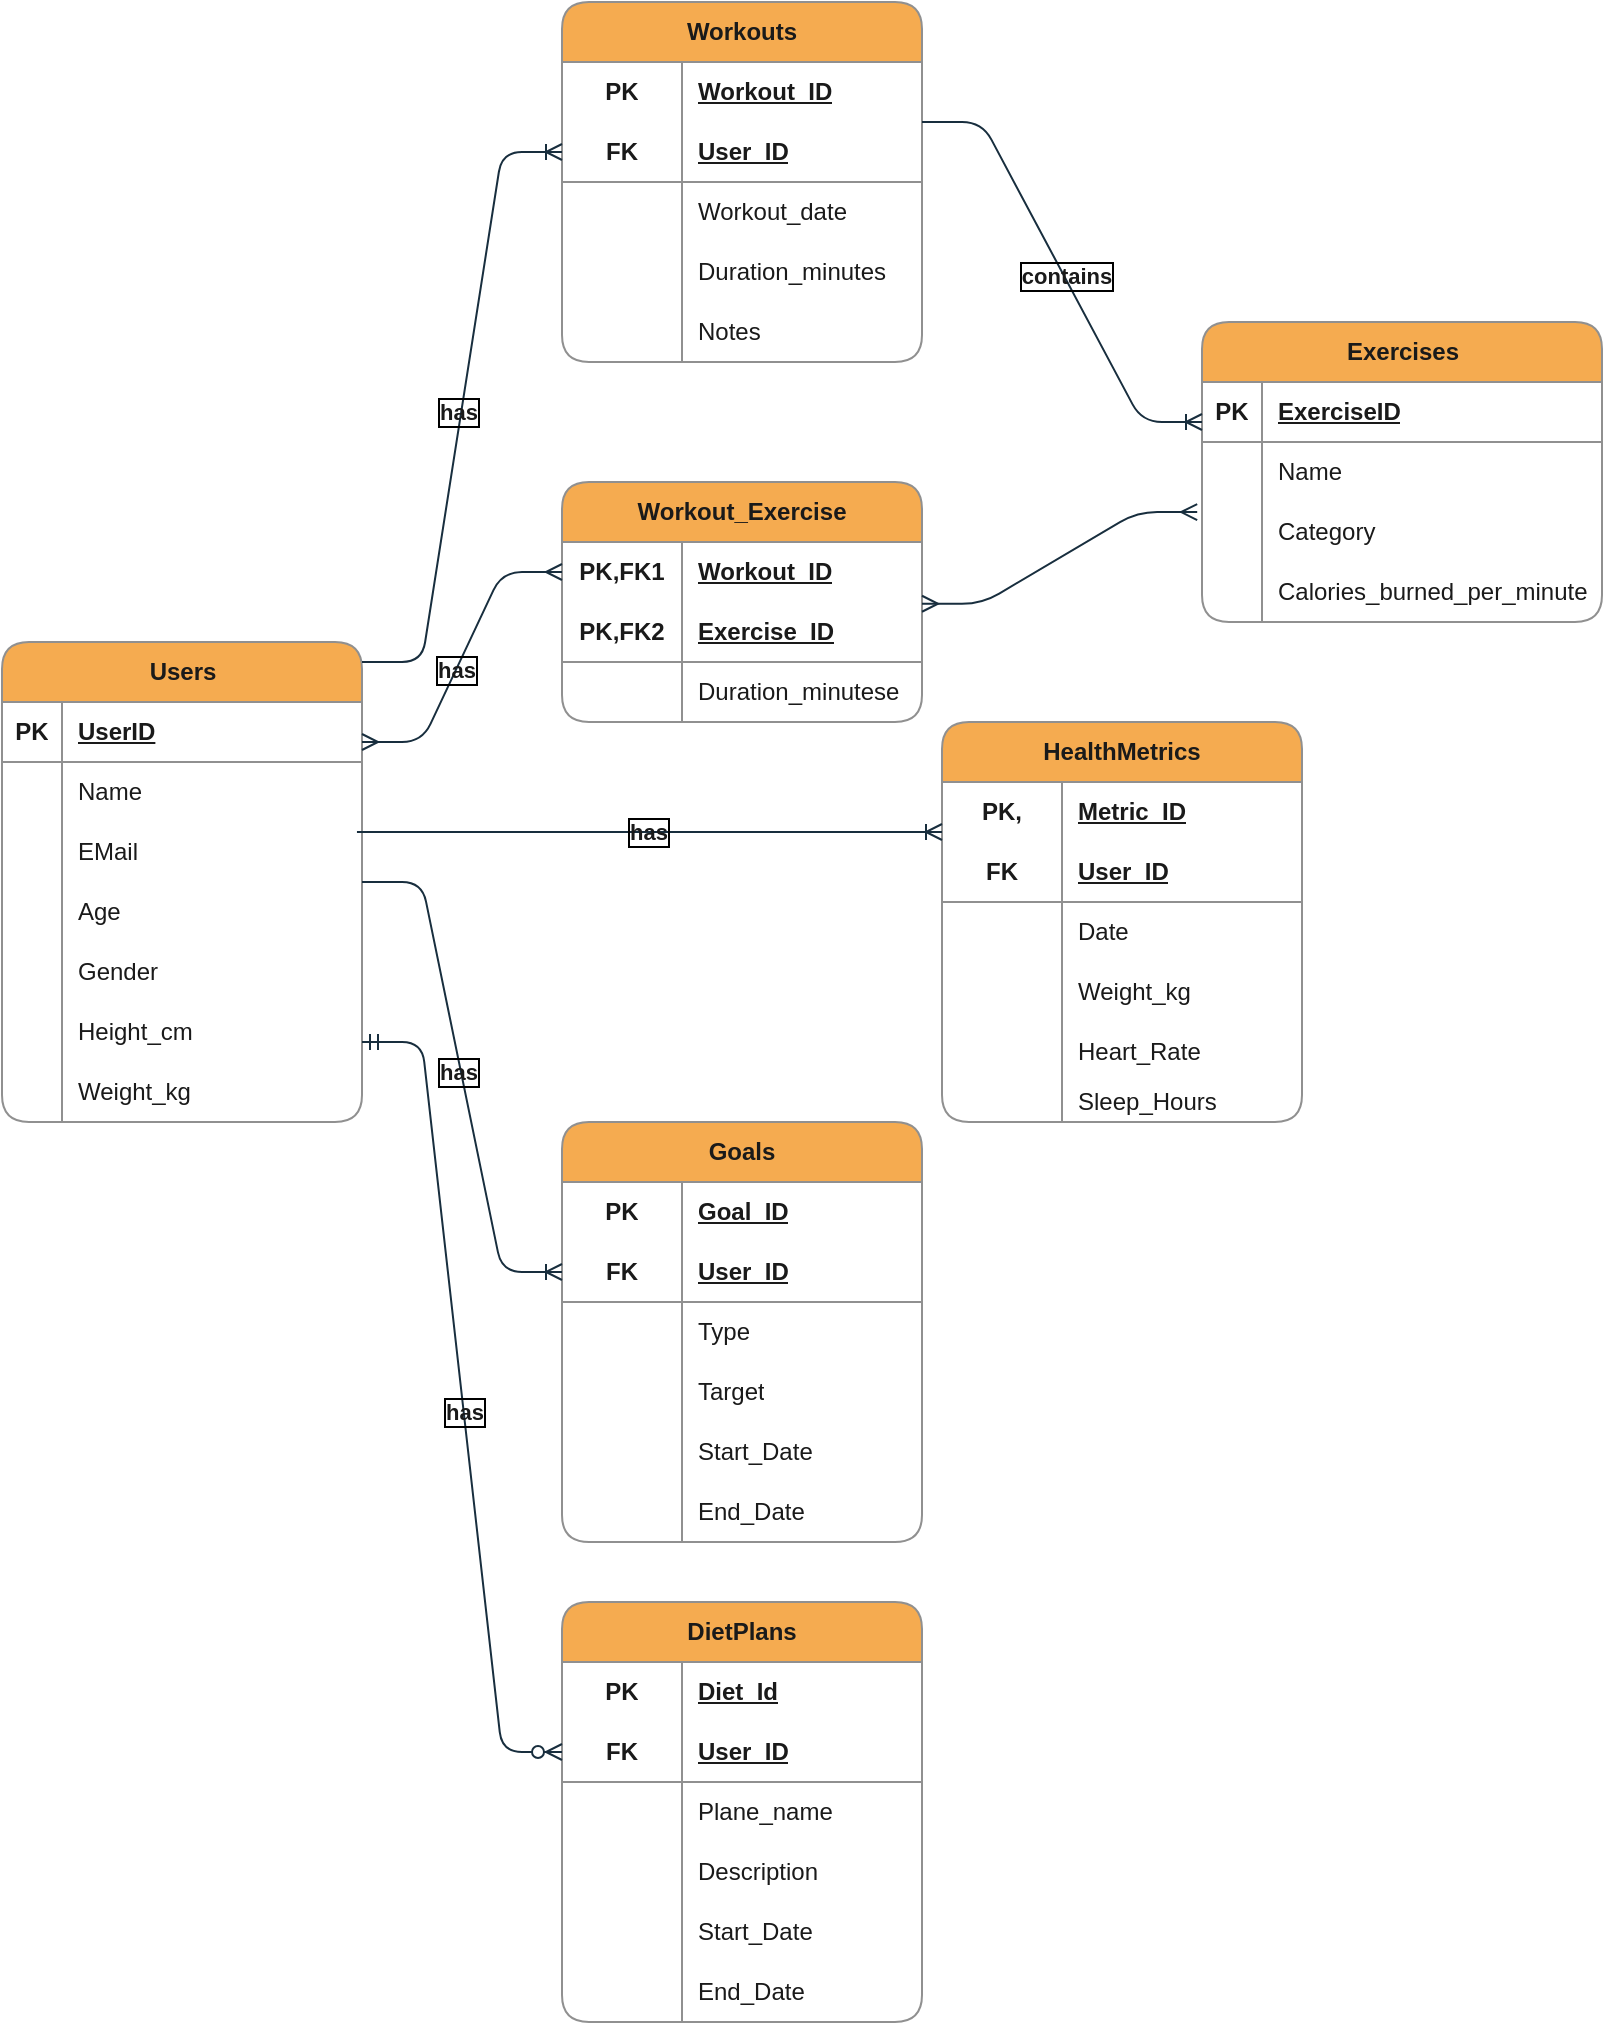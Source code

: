 <mxfile version="27.1.6">
  <diagram name="Page-1" id="FojB7Ix75SVdX9Y2lL35">
    <mxGraphModel dx="1603" dy="865" grid="1" gridSize="10" guides="1" tooltips="1" connect="1" arrows="1" fold="1" page="1" pageScale="1" pageWidth="850" pageHeight="1100" math="0" shadow="0">
      <root>
        <mxCell id="0" />
        <mxCell id="1" parent="0" />
        <mxCell id="AhhlYTa0sZxWNyeGlSW6-1" value="Users" style="shape=table;startSize=30;container=1;collapsible=1;childLayout=tableLayout;fixedRows=1;rowLines=0;fontStyle=1;align=center;resizeLast=1;html=1;rounded=1;labelBackgroundColor=none;fillColor=#F5AB50;strokeColor=#909090;fontColor=#1A1A1A;" vertex="1" parent="1">
          <mxGeometry x="40" y="360" width="180" height="240" as="geometry" />
        </mxCell>
        <mxCell id="AhhlYTa0sZxWNyeGlSW6-2" value="" style="shape=tableRow;horizontal=0;startSize=0;swimlaneHead=0;swimlaneBody=0;fillColor=none;collapsible=0;dropTarget=0;points=[[0,0.5],[1,0.5]];portConstraint=eastwest;top=0;left=0;right=0;bottom=1;rounded=1;labelBackgroundColor=none;strokeColor=#909090;fontColor=#1A1A1A;" vertex="1" parent="AhhlYTa0sZxWNyeGlSW6-1">
          <mxGeometry y="30" width="180" height="30" as="geometry" />
        </mxCell>
        <mxCell id="AhhlYTa0sZxWNyeGlSW6-3" value="PK" style="shape=partialRectangle;connectable=0;fillColor=none;top=0;left=0;bottom=0;right=0;fontStyle=1;overflow=hidden;whiteSpace=wrap;html=1;rounded=1;labelBackgroundColor=none;strokeColor=#909090;fontColor=#1A1A1A;" vertex="1" parent="AhhlYTa0sZxWNyeGlSW6-2">
          <mxGeometry width="30" height="30" as="geometry">
            <mxRectangle width="30" height="30" as="alternateBounds" />
          </mxGeometry>
        </mxCell>
        <mxCell id="AhhlYTa0sZxWNyeGlSW6-4" value="UserID" style="shape=partialRectangle;connectable=0;fillColor=none;top=0;left=0;bottom=0;right=0;align=left;spacingLeft=6;fontStyle=5;overflow=hidden;whiteSpace=wrap;html=1;rounded=1;labelBackgroundColor=none;strokeColor=#909090;fontColor=#1A1A1A;" vertex="1" parent="AhhlYTa0sZxWNyeGlSW6-2">
          <mxGeometry x="30" width="150" height="30" as="geometry">
            <mxRectangle width="150" height="30" as="alternateBounds" />
          </mxGeometry>
        </mxCell>
        <mxCell id="AhhlYTa0sZxWNyeGlSW6-5" value="" style="shape=tableRow;horizontal=0;startSize=0;swimlaneHead=0;swimlaneBody=0;fillColor=none;collapsible=0;dropTarget=0;points=[[0,0.5],[1,0.5]];portConstraint=eastwest;top=0;left=0;right=0;bottom=0;rounded=1;labelBackgroundColor=none;strokeColor=#909090;fontColor=#1A1A1A;" vertex="1" parent="AhhlYTa0sZxWNyeGlSW6-1">
          <mxGeometry y="60" width="180" height="30" as="geometry" />
        </mxCell>
        <mxCell id="AhhlYTa0sZxWNyeGlSW6-6" value="" style="shape=partialRectangle;connectable=0;fillColor=none;top=0;left=0;bottom=0;right=0;editable=1;overflow=hidden;whiteSpace=wrap;html=1;rounded=1;labelBackgroundColor=none;strokeColor=#909090;fontColor=#1A1A1A;" vertex="1" parent="AhhlYTa0sZxWNyeGlSW6-5">
          <mxGeometry width="30" height="30" as="geometry">
            <mxRectangle width="30" height="30" as="alternateBounds" />
          </mxGeometry>
        </mxCell>
        <mxCell id="AhhlYTa0sZxWNyeGlSW6-7" value="Name" style="shape=partialRectangle;connectable=0;fillColor=none;top=0;left=0;bottom=0;right=0;align=left;spacingLeft=6;overflow=hidden;whiteSpace=wrap;html=1;rounded=1;labelBackgroundColor=none;strokeColor=#909090;fontColor=#1A1A1A;" vertex="1" parent="AhhlYTa0sZxWNyeGlSW6-5">
          <mxGeometry x="30" width="150" height="30" as="geometry">
            <mxRectangle width="150" height="30" as="alternateBounds" />
          </mxGeometry>
        </mxCell>
        <mxCell id="AhhlYTa0sZxWNyeGlSW6-8" value="" style="shape=tableRow;horizontal=0;startSize=0;swimlaneHead=0;swimlaneBody=0;fillColor=none;collapsible=0;dropTarget=0;points=[[0,0.5],[1,0.5]];portConstraint=eastwest;top=0;left=0;right=0;bottom=0;rounded=1;labelBackgroundColor=none;strokeColor=#909090;fontColor=#1A1A1A;" vertex="1" parent="AhhlYTa0sZxWNyeGlSW6-1">
          <mxGeometry y="90" width="180" height="30" as="geometry" />
        </mxCell>
        <mxCell id="AhhlYTa0sZxWNyeGlSW6-9" value="" style="shape=partialRectangle;connectable=0;fillColor=none;top=0;left=0;bottom=0;right=0;editable=1;overflow=hidden;whiteSpace=wrap;html=1;rounded=1;labelBackgroundColor=none;strokeColor=#909090;fontColor=#1A1A1A;" vertex="1" parent="AhhlYTa0sZxWNyeGlSW6-8">
          <mxGeometry width="30" height="30" as="geometry">
            <mxRectangle width="30" height="30" as="alternateBounds" />
          </mxGeometry>
        </mxCell>
        <mxCell id="AhhlYTa0sZxWNyeGlSW6-10" value="EMail" style="shape=partialRectangle;connectable=0;fillColor=none;top=0;left=0;bottom=0;right=0;align=left;spacingLeft=6;overflow=hidden;whiteSpace=wrap;html=1;rounded=1;labelBackgroundColor=none;strokeColor=#909090;fontColor=#1A1A1A;" vertex="1" parent="AhhlYTa0sZxWNyeGlSW6-8">
          <mxGeometry x="30" width="150" height="30" as="geometry">
            <mxRectangle width="150" height="30" as="alternateBounds" />
          </mxGeometry>
        </mxCell>
        <mxCell id="AhhlYTa0sZxWNyeGlSW6-11" value="" style="shape=tableRow;horizontal=0;startSize=0;swimlaneHead=0;swimlaneBody=0;fillColor=none;collapsible=0;dropTarget=0;points=[[0,0.5],[1,0.5]];portConstraint=eastwest;top=0;left=0;right=0;bottom=0;rounded=1;labelBackgroundColor=none;strokeColor=#909090;fontColor=#1A1A1A;" vertex="1" parent="AhhlYTa0sZxWNyeGlSW6-1">
          <mxGeometry y="120" width="180" height="30" as="geometry" />
        </mxCell>
        <mxCell id="AhhlYTa0sZxWNyeGlSW6-12" value="" style="shape=partialRectangle;connectable=0;fillColor=none;top=0;left=0;bottom=0;right=0;editable=1;overflow=hidden;whiteSpace=wrap;html=1;rounded=1;labelBackgroundColor=none;strokeColor=#909090;fontColor=#1A1A1A;" vertex="1" parent="AhhlYTa0sZxWNyeGlSW6-11">
          <mxGeometry width="30" height="30" as="geometry">
            <mxRectangle width="30" height="30" as="alternateBounds" />
          </mxGeometry>
        </mxCell>
        <mxCell id="AhhlYTa0sZxWNyeGlSW6-13" value="Age" style="shape=partialRectangle;connectable=0;fillColor=none;top=0;left=0;bottom=0;right=0;align=left;spacingLeft=6;overflow=hidden;whiteSpace=wrap;html=1;rounded=1;labelBackgroundColor=none;strokeColor=#909090;fontColor=#1A1A1A;" vertex="1" parent="AhhlYTa0sZxWNyeGlSW6-11">
          <mxGeometry x="30" width="150" height="30" as="geometry">
            <mxRectangle width="150" height="30" as="alternateBounds" />
          </mxGeometry>
        </mxCell>
        <mxCell id="AhhlYTa0sZxWNyeGlSW6-72" style="shape=tableRow;horizontal=0;startSize=0;swimlaneHead=0;swimlaneBody=0;fillColor=none;collapsible=0;dropTarget=0;points=[[0,0.5],[1,0.5]];portConstraint=eastwest;top=0;left=0;right=0;bottom=0;rounded=1;labelBackgroundColor=none;strokeColor=#909090;fontColor=#1A1A1A;" vertex="1" parent="AhhlYTa0sZxWNyeGlSW6-1">
          <mxGeometry y="150" width="180" height="30" as="geometry" />
        </mxCell>
        <mxCell id="AhhlYTa0sZxWNyeGlSW6-73" style="shape=partialRectangle;connectable=0;fillColor=none;top=0;left=0;bottom=0;right=0;editable=1;overflow=hidden;whiteSpace=wrap;html=1;rounded=1;labelBackgroundColor=none;strokeColor=#909090;fontColor=#1A1A1A;" vertex="1" parent="AhhlYTa0sZxWNyeGlSW6-72">
          <mxGeometry width="30" height="30" as="geometry">
            <mxRectangle width="30" height="30" as="alternateBounds" />
          </mxGeometry>
        </mxCell>
        <mxCell id="AhhlYTa0sZxWNyeGlSW6-74" value="Gender" style="shape=partialRectangle;connectable=0;fillColor=none;top=0;left=0;bottom=0;right=0;align=left;spacingLeft=6;overflow=hidden;whiteSpace=wrap;html=1;rounded=1;labelBackgroundColor=none;strokeColor=#909090;fontColor=#1A1A1A;" vertex="1" parent="AhhlYTa0sZxWNyeGlSW6-72">
          <mxGeometry x="30" width="150" height="30" as="geometry">
            <mxRectangle width="150" height="30" as="alternateBounds" />
          </mxGeometry>
        </mxCell>
        <mxCell id="AhhlYTa0sZxWNyeGlSW6-69" style="shape=tableRow;horizontal=0;startSize=0;swimlaneHead=0;swimlaneBody=0;fillColor=none;collapsible=0;dropTarget=0;points=[[0,0.5],[1,0.5]];portConstraint=eastwest;top=0;left=0;right=0;bottom=0;rounded=1;labelBackgroundColor=none;strokeColor=#909090;fontColor=#1A1A1A;" vertex="1" parent="AhhlYTa0sZxWNyeGlSW6-1">
          <mxGeometry y="180" width="180" height="30" as="geometry" />
        </mxCell>
        <mxCell id="AhhlYTa0sZxWNyeGlSW6-70" style="shape=partialRectangle;connectable=0;fillColor=none;top=0;left=0;bottom=0;right=0;editable=1;overflow=hidden;whiteSpace=wrap;html=1;rounded=1;labelBackgroundColor=none;strokeColor=#909090;fontColor=#1A1A1A;" vertex="1" parent="AhhlYTa0sZxWNyeGlSW6-69">
          <mxGeometry width="30" height="30" as="geometry">
            <mxRectangle width="30" height="30" as="alternateBounds" />
          </mxGeometry>
        </mxCell>
        <mxCell id="AhhlYTa0sZxWNyeGlSW6-71" value="Height_cm" style="shape=partialRectangle;connectable=0;fillColor=none;top=0;left=0;bottom=0;right=0;align=left;spacingLeft=6;overflow=hidden;whiteSpace=wrap;html=1;rounded=1;labelBackgroundColor=none;strokeColor=#909090;fontColor=#1A1A1A;" vertex="1" parent="AhhlYTa0sZxWNyeGlSW6-69">
          <mxGeometry x="30" width="150" height="30" as="geometry">
            <mxRectangle width="150" height="30" as="alternateBounds" />
          </mxGeometry>
        </mxCell>
        <mxCell id="AhhlYTa0sZxWNyeGlSW6-66" style="shape=tableRow;horizontal=0;startSize=0;swimlaneHead=0;swimlaneBody=0;fillColor=none;collapsible=0;dropTarget=0;points=[[0,0.5],[1,0.5]];portConstraint=eastwest;top=0;left=0;right=0;bottom=0;rounded=1;labelBackgroundColor=none;strokeColor=#909090;fontColor=#1A1A1A;" vertex="1" parent="AhhlYTa0sZxWNyeGlSW6-1">
          <mxGeometry y="210" width="180" height="30" as="geometry" />
        </mxCell>
        <mxCell id="AhhlYTa0sZxWNyeGlSW6-67" style="shape=partialRectangle;connectable=0;fillColor=none;top=0;left=0;bottom=0;right=0;editable=1;overflow=hidden;whiteSpace=wrap;html=1;rounded=1;labelBackgroundColor=none;strokeColor=#909090;fontColor=#1A1A1A;" vertex="1" parent="AhhlYTa0sZxWNyeGlSW6-66">
          <mxGeometry width="30" height="30" as="geometry">
            <mxRectangle width="30" height="30" as="alternateBounds" />
          </mxGeometry>
        </mxCell>
        <mxCell id="AhhlYTa0sZxWNyeGlSW6-68" value="Weight_kg" style="shape=partialRectangle;connectable=0;fillColor=none;top=0;left=0;bottom=0;right=0;align=left;spacingLeft=6;overflow=hidden;whiteSpace=wrap;html=1;rounded=1;labelBackgroundColor=none;strokeColor=#909090;fontColor=#1A1A1A;" vertex="1" parent="AhhlYTa0sZxWNyeGlSW6-66">
          <mxGeometry x="30" width="150" height="30" as="geometry">
            <mxRectangle width="150" height="30" as="alternateBounds" />
          </mxGeometry>
        </mxCell>
        <mxCell id="AhhlYTa0sZxWNyeGlSW6-40" value="Workouts" style="shape=table;startSize=30;container=1;collapsible=1;childLayout=tableLayout;fixedRows=1;rowLines=0;fontStyle=1;align=center;resizeLast=1;html=1;whiteSpace=wrap;rounded=1;labelBackgroundColor=none;fillColor=#F5AB50;strokeColor=#909090;fontColor=#1A1A1A;" vertex="1" parent="1">
          <mxGeometry x="320" y="40" width="180" height="180" as="geometry" />
        </mxCell>
        <mxCell id="AhhlYTa0sZxWNyeGlSW6-41" value="" style="shape=tableRow;horizontal=0;startSize=0;swimlaneHead=0;swimlaneBody=0;fillColor=none;collapsible=0;dropTarget=0;points=[[0,0.5],[1,0.5]];portConstraint=eastwest;top=0;left=0;right=0;bottom=0;html=1;rounded=1;labelBackgroundColor=none;strokeColor=#909090;fontColor=#1A1A1A;" vertex="1" parent="AhhlYTa0sZxWNyeGlSW6-40">
          <mxGeometry y="30" width="180" height="30" as="geometry" />
        </mxCell>
        <mxCell id="AhhlYTa0sZxWNyeGlSW6-42" value="PK" style="shape=partialRectangle;connectable=0;fillColor=none;top=0;left=0;bottom=0;right=0;fontStyle=1;overflow=hidden;html=1;whiteSpace=wrap;rounded=1;labelBackgroundColor=none;strokeColor=#909090;fontColor=#1A1A1A;" vertex="1" parent="AhhlYTa0sZxWNyeGlSW6-41">
          <mxGeometry width="60" height="30" as="geometry">
            <mxRectangle width="60" height="30" as="alternateBounds" />
          </mxGeometry>
        </mxCell>
        <mxCell id="AhhlYTa0sZxWNyeGlSW6-43" value="Workout_ID" style="shape=partialRectangle;connectable=0;fillColor=none;top=0;left=0;bottom=0;right=0;align=left;spacingLeft=6;fontStyle=5;overflow=hidden;html=1;whiteSpace=wrap;rounded=1;labelBackgroundColor=none;strokeColor=#909090;fontColor=#1A1A1A;" vertex="1" parent="AhhlYTa0sZxWNyeGlSW6-41">
          <mxGeometry x="60" width="120" height="30" as="geometry">
            <mxRectangle width="120" height="30" as="alternateBounds" />
          </mxGeometry>
        </mxCell>
        <mxCell id="AhhlYTa0sZxWNyeGlSW6-44" value="" style="shape=tableRow;horizontal=0;startSize=0;swimlaneHead=0;swimlaneBody=0;fillColor=none;collapsible=0;dropTarget=0;points=[[0,0.5],[1,0.5]];portConstraint=eastwest;top=0;left=0;right=0;bottom=1;html=1;rounded=1;labelBackgroundColor=none;strokeColor=#909090;fontColor=#1A1A1A;" vertex="1" parent="AhhlYTa0sZxWNyeGlSW6-40">
          <mxGeometry y="60" width="180" height="30" as="geometry" />
        </mxCell>
        <mxCell id="AhhlYTa0sZxWNyeGlSW6-45" value="FK" style="shape=partialRectangle;connectable=0;fillColor=none;top=0;left=0;bottom=0;right=0;fontStyle=1;overflow=hidden;html=1;whiteSpace=wrap;rounded=1;labelBackgroundColor=none;strokeColor=#909090;fontColor=#1A1A1A;" vertex="1" parent="AhhlYTa0sZxWNyeGlSW6-44">
          <mxGeometry width="60" height="30" as="geometry">
            <mxRectangle width="60" height="30" as="alternateBounds" />
          </mxGeometry>
        </mxCell>
        <mxCell id="AhhlYTa0sZxWNyeGlSW6-46" value="User_ID" style="shape=partialRectangle;connectable=0;fillColor=none;top=0;left=0;bottom=0;right=0;align=left;spacingLeft=6;fontStyle=5;overflow=hidden;html=1;whiteSpace=wrap;rounded=1;labelBackgroundColor=none;strokeColor=#909090;fontColor=#1A1A1A;" vertex="1" parent="AhhlYTa0sZxWNyeGlSW6-44">
          <mxGeometry x="60" width="120" height="30" as="geometry">
            <mxRectangle width="120" height="30" as="alternateBounds" />
          </mxGeometry>
        </mxCell>
        <mxCell id="AhhlYTa0sZxWNyeGlSW6-47" value="" style="shape=tableRow;horizontal=0;startSize=0;swimlaneHead=0;swimlaneBody=0;fillColor=none;collapsible=0;dropTarget=0;points=[[0,0.5],[1,0.5]];portConstraint=eastwest;top=0;left=0;right=0;bottom=0;html=1;rounded=1;labelBackgroundColor=none;strokeColor=#909090;fontColor=#1A1A1A;" vertex="1" parent="AhhlYTa0sZxWNyeGlSW6-40">
          <mxGeometry y="90" width="180" height="30" as="geometry" />
        </mxCell>
        <mxCell id="AhhlYTa0sZxWNyeGlSW6-48" value="" style="shape=partialRectangle;connectable=0;fillColor=none;top=0;left=0;bottom=0;right=0;editable=1;overflow=hidden;html=1;whiteSpace=wrap;rounded=1;labelBackgroundColor=none;strokeColor=#909090;fontColor=#1A1A1A;" vertex="1" parent="AhhlYTa0sZxWNyeGlSW6-47">
          <mxGeometry width="60" height="30" as="geometry">
            <mxRectangle width="60" height="30" as="alternateBounds" />
          </mxGeometry>
        </mxCell>
        <mxCell id="AhhlYTa0sZxWNyeGlSW6-49" value="Workout_date" style="shape=partialRectangle;connectable=0;fillColor=none;top=0;left=0;bottom=0;right=0;align=left;spacingLeft=6;overflow=hidden;html=1;whiteSpace=wrap;rounded=1;labelBackgroundColor=none;strokeColor=#909090;fontColor=#1A1A1A;" vertex="1" parent="AhhlYTa0sZxWNyeGlSW6-47">
          <mxGeometry x="60" width="120" height="30" as="geometry">
            <mxRectangle width="120" height="30" as="alternateBounds" />
          </mxGeometry>
        </mxCell>
        <mxCell id="AhhlYTa0sZxWNyeGlSW6-50" value="" style="shape=tableRow;horizontal=0;startSize=0;swimlaneHead=0;swimlaneBody=0;fillColor=none;collapsible=0;dropTarget=0;points=[[0,0.5],[1,0.5]];portConstraint=eastwest;top=0;left=0;right=0;bottom=0;html=1;rounded=1;labelBackgroundColor=none;strokeColor=#909090;fontColor=#1A1A1A;" vertex="1" parent="AhhlYTa0sZxWNyeGlSW6-40">
          <mxGeometry y="120" width="180" height="30" as="geometry" />
        </mxCell>
        <mxCell id="AhhlYTa0sZxWNyeGlSW6-51" value="" style="shape=partialRectangle;connectable=0;fillColor=none;top=0;left=0;bottom=0;right=0;editable=1;overflow=hidden;html=1;whiteSpace=wrap;rounded=1;labelBackgroundColor=none;strokeColor=#909090;fontColor=#1A1A1A;" vertex="1" parent="AhhlYTa0sZxWNyeGlSW6-50">
          <mxGeometry width="60" height="30" as="geometry">
            <mxRectangle width="60" height="30" as="alternateBounds" />
          </mxGeometry>
        </mxCell>
        <mxCell id="AhhlYTa0sZxWNyeGlSW6-52" value="Duration_minutes" style="shape=partialRectangle;connectable=0;fillColor=none;top=0;left=0;bottom=0;right=0;align=left;spacingLeft=6;overflow=hidden;html=1;whiteSpace=wrap;rounded=1;labelBackgroundColor=none;strokeColor=#909090;fontColor=#1A1A1A;" vertex="1" parent="AhhlYTa0sZxWNyeGlSW6-50">
          <mxGeometry x="60" width="120" height="30" as="geometry">
            <mxRectangle width="120" height="30" as="alternateBounds" />
          </mxGeometry>
        </mxCell>
        <mxCell id="AhhlYTa0sZxWNyeGlSW6-76" style="shape=tableRow;horizontal=0;startSize=0;swimlaneHead=0;swimlaneBody=0;fillColor=none;collapsible=0;dropTarget=0;points=[[0,0.5],[1,0.5]];portConstraint=eastwest;top=0;left=0;right=0;bottom=0;html=1;rounded=1;labelBackgroundColor=none;strokeColor=#909090;fontColor=#1A1A1A;" vertex="1" parent="AhhlYTa0sZxWNyeGlSW6-40">
          <mxGeometry y="150" width="180" height="30" as="geometry" />
        </mxCell>
        <mxCell id="AhhlYTa0sZxWNyeGlSW6-77" style="shape=partialRectangle;connectable=0;fillColor=none;top=0;left=0;bottom=0;right=0;editable=1;overflow=hidden;html=1;whiteSpace=wrap;rounded=1;labelBackgroundColor=none;strokeColor=#909090;fontColor=#1A1A1A;" vertex="1" parent="AhhlYTa0sZxWNyeGlSW6-76">
          <mxGeometry width="60" height="30" as="geometry">
            <mxRectangle width="60" height="30" as="alternateBounds" />
          </mxGeometry>
        </mxCell>
        <mxCell id="AhhlYTa0sZxWNyeGlSW6-78" value="Notes" style="shape=partialRectangle;connectable=0;fillColor=none;top=0;left=0;bottom=0;right=0;align=left;spacingLeft=6;overflow=hidden;html=1;whiteSpace=wrap;rounded=1;labelBackgroundColor=none;strokeColor=#909090;fontColor=#1A1A1A;" vertex="1" parent="AhhlYTa0sZxWNyeGlSW6-76">
          <mxGeometry x="60" width="120" height="30" as="geometry">
            <mxRectangle width="120" height="30" as="alternateBounds" />
          </mxGeometry>
        </mxCell>
        <mxCell id="AhhlYTa0sZxWNyeGlSW6-53" value="Exercises" style="shape=table;startSize=30;container=1;collapsible=1;childLayout=tableLayout;fixedRows=1;rowLines=0;fontStyle=1;align=center;resizeLast=1;html=1;rounded=1;labelBackgroundColor=none;fillColor=#F5AB50;strokeColor=#909090;fontColor=#1A1A1A;" vertex="1" parent="1">
          <mxGeometry x="640" y="200" width="200" height="150" as="geometry" />
        </mxCell>
        <mxCell id="AhhlYTa0sZxWNyeGlSW6-54" value="" style="shape=tableRow;horizontal=0;startSize=0;swimlaneHead=0;swimlaneBody=0;fillColor=none;collapsible=0;dropTarget=0;points=[[0,0.5],[1,0.5]];portConstraint=eastwest;top=0;left=0;right=0;bottom=1;rounded=1;labelBackgroundColor=none;strokeColor=#909090;fontColor=#1A1A1A;" vertex="1" parent="AhhlYTa0sZxWNyeGlSW6-53">
          <mxGeometry y="30" width="200" height="30" as="geometry" />
        </mxCell>
        <mxCell id="AhhlYTa0sZxWNyeGlSW6-55" value="PK" style="shape=partialRectangle;connectable=0;fillColor=none;top=0;left=0;bottom=0;right=0;fontStyle=1;overflow=hidden;whiteSpace=wrap;html=1;rounded=1;labelBackgroundColor=none;strokeColor=#909090;fontColor=#1A1A1A;" vertex="1" parent="AhhlYTa0sZxWNyeGlSW6-54">
          <mxGeometry width="30" height="30" as="geometry">
            <mxRectangle width="30" height="30" as="alternateBounds" />
          </mxGeometry>
        </mxCell>
        <mxCell id="AhhlYTa0sZxWNyeGlSW6-56" value="ExerciseID" style="shape=partialRectangle;connectable=0;fillColor=none;top=0;left=0;bottom=0;right=0;align=left;spacingLeft=6;fontStyle=5;overflow=hidden;whiteSpace=wrap;html=1;rounded=1;labelBackgroundColor=none;strokeColor=#909090;fontColor=#1A1A1A;" vertex="1" parent="AhhlYTa0sZxWNyeGlSW6-54">
          <mxGeometry x="30" width="170" height="30" as="geometry">
            <mxRectangle width="170" height="30" as="alternateBounds" />
          </mxGeometry>
        </mxCell>
        <mxCell id="AhhlYTa0sZxWNyeGlSW6-57" value="" style="shape=tableRow;horizontal=0;startSize=0;swimlaneHead=0;swimlaneBody=0;fillColor=none;collapsible=0;dropTarget=0;points=[[0,0.5],[1,0.5]];portConstraint=eastwest;top=0;left=0;right=0;bottom=0;rounded=1;labelBackgroundColor=none;strokeColor=#909090;fontColor=#1A1A1A;" vertex="1" parent="AhhlYTa0sZxWNyeGlSW6-53">
          <mxGeometry y="60" width="200" height="30" as="geometry" />
        </mxCell>
        <mxCell id="AhhlYTa0sZxWNyeGlSW6-58" value="" style="shape=partialRectangle;connectable=0;fillColor=none;top=0;left=0;bottom=0;right=0;editable=1;overflow=hidden;whiteSpace=wrap;html=1;rounded=1;labelBackgroundColor=none;strokeColor=#909090;fontColor=#1A1A1A;" vertex="1" parent="AhhlYTa0sZxWNyeGlSW6-57">
          <mxGeometry width="30" height="30" as="geometry">
            <mxRectangle width="30" height="30" as="alternateBounds" />
          </mxGeometry>
        </mxCell>
        <mxCell id="AhhlYTa0sZxWNyeGlSW6-59" value="Name" style="shape=partialRectangle;connectable=0;fillColor=none;top=0;left=0;bottom=0;right=0;align=left;spacingLeft=6;overflow=hidden;whiteSpace=wrap;html=1;rounded=1;labelBackgroundColor=none;strokeColor=#909090;fontColor=#1A1A1A;" vertex="1" parent="AhhlYTa0sZxWNyeGlSW6-57">
          <mxGeometry x="30" width="170" height="30" as="geometry">
            <mxRectangle width="170" height="30" as="alternateBounds" />
          </mxGeometry>
        </mxCell>
        <mxCell id="AhhlYTa0sZxWNyeGlSW6-60" value="" style="shape=tableRow;horizontal=0;startSize=0;swimlaneHead=0;swimlaneBody=0;fillColor=none;collapsible=0;dropTarget=0;points=[[0,0.5],[1,0.5]];portConstraint=eastwest;top=0;left=0;right=0;bottom=0;rounded=1;labelBackgroundColor=none;strokeColor=#909090;fontColor=#1A1A1A;" vertex="1" parent="AhhlYTa0sZxWNyeGlSW6-53">
          <mxGeometry y="90" width="200" height="30" as="geometry" />
        </mxCell>
        <mxCell id="AhhlYTa0sZxWNyeGlSW6-61" value="" style="shape=partialRectangle;connectable=0;fillColor=none;top=0;left=0;bottom=0;right=0;editable=1;overflow=hidden;whiteSpace=wrap;html=1;rounded=1;labelBackgroundColor=none;strokeColor=#909090;fontColor=#1A1A1A;" vertex="1" parent="AhhlYTa0sZxWNyeGlSW6-60">
          <mxGeometry width="30" height="30" as="geometry">
            <mxRectangle width="30" height="30" as="alternateBounds" />
          </mxGeometry>
        </mxCell>
        <mxCell id="AhhlYTa0sZxWNyeGlSW6-62" value="Category" style="shape=partialRectangle;connectable=0;fillColor=none;top=0;left=0;bottom=0;right=0;align=left;spacingLeft=6;overflow=hidden;whiteSpace=wrap;html=1;rounded=1;labelBackgroundColor=none;strokeColor=#909090;fontColor=#1A1A1A;" vertex="1" parent="AhhlYTa0sZxWNyeGlSW6-60">
          <mxGeometry x="30" width="170" height="30" as="geometry">
            <mxRectangle width="170" height="30" as="alternateBounds" />
          </mxGeometry>
        </mxCell>
        <mxCell id="AhhlYTa0sZxWNyeGlSW6-63" value="" style="shape=tableRow;horizontal=0;startSize=0;swimlaneHead=0;swimlaneBody=0;fillColor=none;collapsible=0;dropTarget=0;points=[[0,0.5],[1,0.5]];portConstraint=eastwest;top=0;left=0;right=0;bottom=0;rounded=1;labelBackgroundColor=none;strokeColor=#909090;fontColor=#1A1A1A;" vertex="1" parent="AhhlYTa0sZxWNyeGlSW6-53">
          <mxGeometry y="120" width="200" height="30" as="geometry" />
        </mxCell>
        <mxCell id="AhhlYTa0sZxWNyeGlSW6-64" value="" style="shape=partialRectangle;connectable=0;fillColor=none;top=0;left=0;bottom=0;right=0;editable=1;overflow=hidden;whiteSpace=wrap;html=1;rounded=1;labelBackgroundColor=none;strokeColor=#909090;fontColor=#1A1A1A;" vertex="1" parent="AhhlYTa0sZxWNyeGlSW6-63">
          <mxGeometry width="30" height="30" as="geometry">
            <mxRectangle width="30" height="30" as="alternateBounds" />
          </mxGeometry>
        </mxCell>
        <mxCell id="AhhlYTa0sZxWNyeGlSW6-65" value="Calories_burned_per_minute" style="shape=partialRectangle;connectable=0;fillColor=none;top=0;left=0;bottom=0;right=0;align=left;spacingLeft=6;overflow=hidden;whiteSpace=wrap;html=1;rounded=1;labelBackgroundColor=none;strokeColor=#909090;fontColor=#1A1A1A;" vertex="1" parent="AhhlYTa0sZxWNyeGlSW6-63">
          <mxGeometry x="30" width="170" height="30" as="geometry">
            <mxRectangle width="170" height="30" as="alternateBounds" />
          </mxGeometry>
        </mxCell>
        <mxCell id="AhhlYTa0sZxWNyeGlSW6-79" value="Workout_Exercise" style="shape=table;startSize=30;container=1;collapsible=1;childLayout=tableLayout;fixedRows=1;rowLines=0;fontStyle=1;align=center;resizeLast=1;html=1;whiteSpace=wrap;rounded=1;labelBackgroundColor=none;fillColor=#F5AB50;strokeColor=#909090;fontColor=#1A1A1A;" vertex="1" parent="1">
          <mxGeometry x="320" y="280" width="180" height="120" as="geometry" />
        </mxCell>
        <mxCell id="AhhlYTa0sZxWNyeGlSW6-80" value="" style="shape=tableRow;horizontal=0;startSize=0;swimlaneHead=0;swimlaneBody=0;fillColor=none;collapsible=0;dropTarget=0;points=[[0,0.5],[1,0.5]];portConstraint=eastwest;top=0;left=0;right=0;bottom=0;html=1;rounded=1;labelBackgroundColor=none;strokeColor=#909090;fontColor=#1A1A1A;" vertex="1" parent="AhhlYTa0sZxWNyeGlSW6-79">
          <mxGeometry y="30" width="180" height="30" as="geometry" />
        </mxCell>
        <mxCell id="AhhlYTa0sZxWNyeGlSW6-81" value="PK,FK1" style="shape=partialRectangle;connectable=0;fillColor=none;top=0;left=0;bottom=0;right=0;fontStyle=1;overflow=hidden;html=1;whiteSpace=wrap;rounded=1;labelBackgroundColor=none;strokeColor=#909090;fontColor=#1A1A1A;" vertex="1" parent="AhhlYTa0sZxWNyeGlSW6-80">
          <mxGeometry width="60" height="30" as="geometry">
            <mxRectangle width="60" height="30" as="alternateBounds" />
          </mxGeometry>
        </mxCell>
        <mxCell id="AhhlYTa0sZxWNyeGlSW6-82" value="Workout_ID" style="shape=partialRectangle;connectable=0;fillColor=none;top=0;left=0;bottom=0;right=0;align=left;spacingLeft=6;fontStyle=5;overflow=hidden;html=1;whiteSpace=wrap;rounded=1;labelBackgroundColor=none;strokeColor=#909090;fontColor=#1A1A1A;" vertex="1" parent="AhhlYTa0sZxWNyeGlSW6-80">
          <mxGeometry x="60" width="120" height="30" as="geometry">
            <mxRectangle width="120" height="30" as="alternateBounds" />
          </mxGeometry>
        </mxCell>
        <mxCell id="AhhlYTa0sZxWNyeGlSW6-83" value="" style="shape=tableRow;horizontal=0;startSize=0;swimlaneHead=0;swimlaneBody=0;fillColor=none;collapsible=0;dropTarget=0;points=[[0,0.5],[1,0.5]];portConstraint=eastwest;top=0;left=0;right=0;bottom=1;html=1;rounded=1;labelBackgroundColor=none;strokeColor=#909090;fontColor=#1A1A1A;" vertex="1" parent="AhhlYTa0sZxWNyeGlSW6-79">
          <mxGeometry y="60" width="180" height="30" as="geometry" />
        </mxCell>
        <mxCell id="AhhlYTa0sZxWNyeGlSW6-84" value="PK,FK2" style="shape=partialRectangle;connectable=0;fillColor=none;top=0;left=0;bottom=0;right=0;fontStyle=1;overflow=hidden;html=1;whiteSpace=wrap;rounded=1;labelBackgroundColor=none;strokeColor=#909090;fontColor=#1A1A1A;" vertex="1" parent="AhhlYTa0sZxWNyeGlSW6-83">
          <mxGeometry width="60" height="30" as="geometry">
            <mxRectangle width="60" height="30" as="alternateBounds" />
          </mxGeometry>
        </mxCell>
        <mxCell id="AhhlYTa0sZxWNyeGlSW6-85" value="Exercise_ID" style="shape=partialRectangle;connectable=0;fillColor=none;top=0;left=0;bottom=0;right=0;align=left;spacingLeft=6;fontStyle=5;overflow=hidden;html=1;whiteSpace=wrap;rounded=1;labelBackgroundColor=none;strokeColor=#909090;fontColor=#1A1A1A;" vertex="1" parent="AhhlYTa0sZxWNyeGlSW6-83">
          <mxGeometry x="60" width="120" height="30" as="geometry">
            <mxRectangle width="120" height="30" as="alternateBounds" />
          </mxGeometry>
        </mxCell>
        <mxCell id="AhhlYTa0sZxWNyeGlSW6-86" value="" style="shape=tableRow;horizontal=0;startSize=0;swimlaneHead=0;swimlaneBody=0;fillColor=none;collapsible=0;dropTarget=0;points=[[0,0.5],[1,0.5]];portConstraint=eastwest;top=0;left=0;right=0;bottom=0;html=1;rounded=1;labelBackgroundColor=none;strokeColor=#909090;fontColor=#1A1A1A;" vertex="1" parent="AhhlYTa0sZxWNyeGlSW6-79">
          <mxGeometry y="90" width="180" height="30" as="geometry" />
        </mxCell>
        <mxCell id="AhhlYTa0sZxWNyeGlSW6-87" value="" style="shape=partialRectangle;connectable=0;fillColor=none;top=0;left=0;bottom=0;right=0;editable=1;overflow=hidden;html=1;whiteSpace=wrap;rounded=1;labelBackgroundColor=none;strokeColor=#909090;fontColor=#1A1A1A;" vertex="1" parent="AhhlYTa0sZxWNyeGlSW6-86">
          <mxGeometry width="60" height="30" as="geometry">
            <mxRectangle width="60" height="30" as="alternateBounds" />
          </mxGeometry>
        </mxCell>
        <mxCell id="AhhlYTa0sZxWNyeGlSW6-88" value="Duration_minutese" style="shape=partialRectangle;connectable=0;fillColor=none;top=0;left=0;bottom=0;right=0;align=left;spacingLeft=6;overflow=hidden;html=1;whiteSpace=wrap;rounded=1;labelBackgroundColor=none;strokeColor=#909090;fontColor=#1A1A1A;" vertex="1" parent="AhhlYTa0sZxWNyeGlSW6-86">
          <mxGeometry x="60" width="120" height="30" as="geometry">
            <mxRectangle width="120" height="30" as="alternateBounds" />
          </mxGeometry>
        </mxCell>
        <mxCell id="AhhlYTa0sZxWNyeGlSW6-92" value="HealthMetrics" style="shape=table;startSize=30;container=1;collapsible=1;childLayout=tableLayout;fixedRows=1;rowLines=0;fontStyle=1;align=center;resizeLast=1;html=1;whiteSpace=wrap;rounded=1;labelBackgroundColor=none;fillColor=#F5AB50;strokeColor=#909090;fontColor=#1A1A1A;" vertex="1" parent="1">
          <mxGeometry x="510" y="400" width="180" height="200" as="geometry" />
        </mxCell>
        <mxCell id="AhhlYTa0sZxWNyeGlSW6-93" value="" style="shape=tableRow;horizontal=0;startSize=0;swimlaneHead=0;swimlaneBody=0;fillColor=none;collapsible=0;dropTarget=0;points=[[0,0.5],[1,0.5]];portConstraint=eastwest;top=0;left=0;right=0;bottom=0;html=1;rounded=1;labelBackgroundColor=none;strokeColor=#909090;fontColor=#1A1A1A;" vertex="1" parent="AhhlYTa0sZxWNyeGlSW6-92">
          <mxGeometry y="30" width="180" height="30" as="geometry" />
        </mxCell>
        <mxCell id="AhhlYTa0sZxWNyeGlSW6-94" value="PK," style="shape=partialRectangle;connectable=0;fillColor=none;top=0;left=0;bottom=0;right=0;fontStyle=1;overflow=hidden;html=1;whiteSpace=wrap;rounded=1;labelBackgroundColor=none;strokeColor=#909090;fontColor=#1A1A1A;" vertex="1" parent="AhhlYTa0sZxWNyeGlSW6-93">
          <mxGeometry width="60" height="30" as="geometry">
            <mxRectangle width="60" height="30" as="alternateBounds" />
          </mxGeometry>
        </mxCell>
        <mxCell id="AhhlYTa0sZxWNyeGlSW6-95" value="Metric_ID" style="shape=partialRectangle;connectable=0;fillColor=none;top=0;left=0;bottom=0;right=0;align=left;spacingLeft=6;fontStyle=5;overflow=hidden;html=1;whiteSpace=wrap;rounded=1;labelBackgroundColor=none;strokeColor=#909090;fontColor=#1A1A1A;" vertex="1" parent="AhhlYTa0sZxWNyeGlSW6-93">
          <mxGeometry x="60" width="120" height="30" as="geometry">
            <mxRectangle width="120" height="30" as="alternateBounds" />
          </mxGeometry>
        </mxCell>
        <mxCell id="AhhlYTa0sZxWNyeGlSW6-96" value="" style="shape=tableRow;horizontal=0;startSize=0;swimlaneHead=0;swimlaneBody=0;fillColor=none;collapsible=0;dropTarget=0;points=[[0,0.5],[1,0.5]];portConstraint=eastwest;top=0;left=0;right=0;bottom=1;html=1;rounded=1;labelBackgroundColor=none;strokeColor=#909090;fontColor=#1A1A1A;" vertex="1" parent="AhhlYTa0sZxWNyeGlSW6-92">
          <mxGeometry y="60" width="180" height="30" as="geometry" />
        </mxCell>
        <mxCell id="AhhlYTa0sZxWNyeGlSW6-97" value="FK" style="shape=partialRectangle;connectable=0;fillColor=none;top=0;left=0;bottom=0;right=0;fontStyle=1;overflow=hidden;html=1;whiteSpace=wrap;rounded=1;labelBackgroundColor=none;strokeColor=#909090;fontColor=#1A1A1A;" vertex="1" parent="AhhlYTa0sZxWNyeGlSW6-96">
          <mxGeometry width="60" height="30" as="geometry">
            <mxRectangle width="60" height="30" as="alternateBounds" />
          </mxGeometry>
        </mxCell>
        <mxCell id="AhhlYTa0sZxWNyeGlSW6-98" value="User_ID" style="shape=partialRectangle;connectable=0;fillColor=none;top=0;left=0;bottom=0;right=0;align=left;spacingLeft=6;fontStyle=5;overflow=hidden;html=1;whiteSpace=wrap;rounded=1;labelBackgroundColor=none;strokeColor=#909090;fontColor=#1A1A1A;" vertex="1" parent="AhhlYTa0sZxWNyeGlSW6-96">
          <mxGeometry x="60" width="120" height="30" as="geometry">
            <mxRectangle width="120" height="30" as="alternateBounds" />
          </mxGeometry>
        </mxCell>
        <mxCell id="AhhlYTa0sZxWNyeGlSW6-99" value="" style="shape=tableRow;horizontal=0;startSize=0;swimlaneHead=0;swimlaneBody=0;fillColor=none;collapsible=0;dropTarget=0;points=[[0,0.5],[1,0.5]];portConstraint=eastwest;top=0;left=0;right=0;bottom=0;html=1;rounded=1;labelBackgroundColor=none;strokeColor=#909090;fontColor=#1A1A1A;" vertex="1" parent="AhhlYTa0sZxWNyeGlSW6-92">
          <mxGeometry y="90" width="180" height="30" as="geometry" />
        </mxCell>
        <mxCell id="AhhlYTa0sZxWNyeGlSW6-100" value="" style="shape=partialRectangle;connectable=0;fillColor=none;top=0;left=0;bottom=0;right=0;editable=1;overflow=hidden;html=1;whiteSpace=wrap;rounded=1;labelBackgroundColor=none;strokeColor=#909090;fontColor=#1A1A1A;" vertex="1" parent="AhhlYTa0sZxWNyeGlSW6-99">
          <mxGeometry width="60" height="30" as="geometry">
            <mxRectangle width="60" height="30" as="alternateBounds" />
          </mxGeometry>
        </mxCell>
        <mxCell id="AhhlYTa0sZxWNyeGlSW6-101" value="Date" style="shape=partialRectangle;connectable=0;fillColor=none;top=0;left=0;bottom=0;right=0;align=left;spacingLeft=6;overflow=hidden;html=1;whiteSpace=wrap;rounded=1;labelBackgroundColor=none;strokeColor=#909090;fontColor=#1A1A1A;" vertex="1" parent="AhhlYTa0sZxWNyeGlSW6-99">
          <mxGeometry x="60" width="120" height="30" as="geometry">
            <mxRectangle width="120" height="30" as="alternateBounds" />
          </mxGeometry>
        </mxCell>
        <mxCell id="AhhlYTa0sZxWNyeGlSW6-102" value="" style="shape=tableRow;horizontal=0;startSize=0;swimlaneHead=0;swimlaneBody=0;fillColor=none;collapsible=0;dropTarget=0;points=[[0,0.5],[1,0.5]];portConstraint=eastwest;top=0;left=0;right=0;bottom=0;html=1;rounded=1;labelBackgroundColor=none;strokeColor=#909090;fontColor=#1A1A1A;" vertex="1" parent="AhhlYTa0sZxWNyeGlSW6-92">
          <mxGeometry y="120" width="180" height="30" as="geometry" />
        </mxCell>
        <mxCell id="AhhlYTa0sZxWNyeGlSW6-103" value="" style="shape=partialRectangle;connectable=0;fillColor=none;top=0;left=0;bottom=0;right=0;editable=1;overflow=hidden;html=1;whiteSpace=wrap;rounded=1;labelBackgroundColor=none;strokeColor=#909090;fontColor=#1A1A1A;" vertex="1" parent="AhhlYTa0sZxWNyeGlSW6-102">
          <mxGeometry width="60" height="30" as="geometry">
            <mxRectangle width="60" height="30" as="alternateBounds" />
          </mxGeometry>
        </mxCell>
        <mxCell id="AhhlYTa0sZxWNyeGlSW6-104" value="Weight_kg" style="shape=partialRectangle;connectable=0;fillColor=none;top=0;left=0;bottom=0;right=0;align=left;spacingLeft=6;overflow=hidden;html=1;whiteSpace=wrap;rounded=1;labelBackgroundColor=none;strokeColor=#909090;fontColor=#1A1A1A;" vertex="1" parent="AhhlYTa0sZxWNyeGlSW6-102">
          <mxGeometry x="60" width="120" height="30" as="geometry">
            <mxRectangle width="120" height="30" as="alternateBounds" />
          </mxGeometry>
        </mxCell>
        <mxCell id="AhhlYTa0sZxWNyeGlSW6-105" style="shape=tableRow;horizontal=0;startSize=0;swimlaneHead=0;swimlaneBody=0;fillColor=none;collapsible=0;dropTarget=0;points=[[0,0.5],[1,0.5]];portConstraint=eastwest;top=0;left=0;right=0;bottom=0;html=1;rounded=1;labelBackgroundColor=none;strokeColor=#909090;fontColor=#1A1A1A;" vertex="1" parent="AhhlYTa0sZxWNyeGlSW6-92">
          <mxGeometry y="150" width="180" height="30" as="geometry" />
        </mxCell>
        <mxCell id="AhhlYTa0sZxWNyeGlSW6-106" style="shape=partialRectangle;connectable=0;fillColor=none;top=0;left=0;bottom=0;right=0;editable=1;overflow=hidden;html=1;whiteSpace=wrap;rounded=1;labelBackgroundColor=none;strokeColor=#909090;fontColor=#1A1A1A;" vertex="1" parent="AhhlYTa0sZxWNyeGlSW6-105">
          <mxGeometry width="60" height="30" as="geometry">
            <mxRectangle width="60" height="30" as="alternateBounds" />
          </mxGeometry>
        </mxCell>
        <mxCell id="AhhlYTa0sZxWNyeGlSW6-107" value="Heart_Rate" style="shape=partialRectangle;connectable=0;fillColor=none;top=0;left=0;bottom=0;right=0;align=left;spacingLeft=6;overflow=hidden;html=1;whiteSpace=wrap;rounded=1;labelBackgroundColor=none;strokeColor=#909090;fontColor=#1A1A1A;" vertex="1" parent="AhhlYTa0sZxWNyeGlSW6-105">
          <mxGeometry x="60" width="120" height="30" as="geometry">
            <mxRectangle width="120" height="30" as="alternateBounds" />
          </mxGeometry>
        </mxCell>
        <mxCell id="AhhlYTa0sZxWNyeGlSW6-108" style="shape=tableRow;horizontal=0;startSize=0;swimlaneHead=0;swimlaneBody=0;fillColor=none;collapsible=0;dropTarget=0;points=[[0,0.5],[1,0.5]];portConstraint=eastwest;top=0;left=0;right=0;bottom=0;html=1;rounded=1;labelBackgroundColor=none;strokeColor=#909090;fontColor=#1A1A1A;" vertex="1" parent="AhhlYTa0sZxWNyeGlSW6-92">
          <mxGeometry y="180" width="180" height="20" as="geometry" />
        </mxCell>
        <mxCell id="AhhlYTa0sZxWNyeGlSW6-109" style="shape=partialRectangle;connectable=0;fillColor=none;top=0;left=0;bottom=0;right=0;editable=1;overflow=hidden;html=1;whiteSpace=wrap;rounded=1;labelBackgroundColor=none;strokeColor=#909090;fontColor=#1A1A1A;" vertex="1" parent="AhhlYTa0sZxWNyeGlSW6-108">
          <mxGeometry width="60" height="20" as="geometry">
            <mxRectangle width="60" height="20" as="alternateBounds" />
          </mxGeometry>
        </mxCell>
        <mxCell id="AhhlYTa0sZxWNyeGlSW6-110" value="Sleep_Hours" style="shape=partialRectangle;connectable=0;fillColor=none;top=0;left=0;bottom=0;right=0;align=left;spacingLeft=6;overflow=hidden;html=1;whiteSpace=wrap;rounded=1;labelBackgroundColor=none;strokeColor=#909090;fontColor=#1A1A1A;" vertex="1" parent="AhhlYTa0sZxWNyeGlSW6-108">
          <mxGeometry x="60" width="120" height="20" as="geometry">
            <mxRectangle width="120" height="20" as="alternateBounds" />
          </mxGeometry>
        </mxCell>
        <mxCell id="AhhlYTa0sZxWNyeGlSW6-111" value="Goals" style="shape=table;startSize=30;container=1;collapsible=1;childLayout=tableLayout;fixedRows=1;rowLines=0;fontStyle=1;align=center;resizeLast=1;html=1;whiteSpace=wrap;rounded=1;labelBackgroundColor=none;fillColor=#F5AB50;strokeColor=#909090;fontColor=#1A1A1A;" vertex="1" parent="1">
          <mxGeometry x="320" y="600" width="180" height="210" as="geometry" />
        </mxCell>
        <mxCell id="AhhlYTa0sZxWNyeGlSW6-112" value="" style="shape=tableRow;horizontal=0;startSize=0;swimlaneHead=0;swimlaneBody=0;fillColor=none;collapsible=0;dropTarget=0;points=[[0,0.5],[1,0.5]];portConstraint=eastwest;top=0;left=0;right=0;bottom=0;html=1;rounded=1;labelBackgroundColor=none;strokeColor=#909090;fontColor=#1A1A1A;" vertex="1" parent="AhhlYTa0sZxWNyeGlSW6-111">
          <mxGeometry y="30" width="180" height="30" as="geometry" />
        </mxCell>
        <mxCell id="AhhlYTa0sZxWNyeGlSW6-113" value="PK" style="shape=partialRectangle;connectable=0;fillColor=none;top=0;left=0;bottom=0;right=0;fontStyle=1;overflow=hidden;html=1;whiteSpace=wrap;rounded=1;labelBackgroundColor=none;strokeColor=#909090;fontColor=#1A1A1A;" vertex="1" parent="AhhlYTa0sZxWNyeGlSW6-112">
          <mxGeometry width="60" height="30" as="geometry">
            <mxRectangle width="60" height="30" as="alternateBounds" />
          </mxGeometry>
        </mxCell>
        <mxCell id="AhhlYTa0sZxWNyeGlSW6-114" value="Goal_ID" style="shape=partialRectangle;connectable=0;fillColor=none;top=0;left=0;bottom=0;right=0;align=left;spacingLeft=6;fontStyle=5;overflow=hidden;html=1;whiteSpace=wrap;rounded=1;labelBackgroundColor=none;strokeColor=#909090;fontColor=#1A1A1A;" vertex="1" parent="AhhlYTa0sZxWNyeGlSW6-112">
          <mxGeometry x="60" width="120" height="30" as="geometry">
            <mxRectangle width="120" height="30" as="alternateBounds" />
          </mxGeometry>
        </mxCell>
        <mxCell id="AhhlYTa0sZxWNyeGlSW6-115" value="" style="shape=tableRow;horizontal=0;startSize=0;swimlaneHead=0;swimlaneBody=0;fillColor=none;collapsible=0;dropTarget=0;points=[[0,0.5],[1,0.5]];portConstraint=eastwest;top=0;left=0;right=0;bottom=1;html=1;rounded=1;labelBackgroundColor=none;strokeColor=#909090;fontColor=#1A1A1A;" vertex="1" parent="AhhlYTa0sZxWNyeGlSW6-111">
          <mxGeometry y="60" width="180" height="30" as="geometry" />
        </mxCell>
        <mxCell id="AhhlYTa0sZxWNyeGlSW6-116" value="FK" style="shape=partialRectangle;connectable=0;fillColor=none;top=0;left=0;bottom=0;right=0;fontStyle=1;overflow=hidden;html=1;whiteSpace=wrap;rounded=1;labelBackgroundColor=none;strokeColor=#909090;fontColor=#1A1A1A;" vertex="1" parent="AhhlYTa0sZxWNyeGlSW6-115">
          <mxGeometry width="60" height="30" as="geometry">
            <mxRectangle width="60" height="30" as="alternateBounds" />
          </mxGeometry>
        </mxCell>
        <mxCell id="AhhlYTa0sZxWNyeGlSW6-117" value="User_ID" style="shape=partialRectangle;connectable=0;fillColor=none;top=0;left=0;bottom=0;right=0;align=left;spacingLeft=6;fontStyle=5;overflow=hidden;html=1;whiteSpace=wrap;rounded=1;labelBackgroundColor=none;strokeColor=#909090;fontColor=#1A1A1A;" vertex="1" parent="AhhlYTa0sZxWNyeGlSW6-115">
          <mxGeometry x="60" width="120" height="30" as="geometry">
            <mxRectangle width="120" height="30" as="alternateBounds" />
          </mxGeometry>
        </mxCell>
        <mxCell id="AhhlYTa0sZxWNyeGlSW6-118" value="" style="shape=tableRow;horizontal=0;startSize=0;swimlaneHead=0;swimlaneBody=0;fillColor=none;collapsible=0;dropTarget=0;points=[[0,0.5],[1,0.5]];portConstraint=eastwest;top=0;left=0;right=0;bottom=0;html=1;rounded=1;labelBackgroundColor=none;strokeColor=#909090;fontColor=#1A1A1A;" vertex="1" parent="AhhlYTa0sZxWNyeGlSW6-111">
          <mxGeometry y="90" width="180" height="30" as="geometry" />
        </mxCell>
        <mxCell id="AhhlYTa0sZxWNyeGlSW6-119" value="" style="shape=partialRectangle;connectable=0;fillColor=none;top=0;left=0;bottom=0;right=0;editable=1;overflow=hidden;html=1;whiteSpace=wrap;rounded=1;labelBackgroundColor=none;strokeColor=#909090;fontColor=#1A1A1A;" vertex="1" parent="AhhlYTa0sZxWNyeGlSW6-118">
          <mxGeometry width="60" height="30" as="geometry">
            <mxRectangle width="60" height="30" as="alternateBounds" />
          </mxGeometry>
        </mxCell>
        <mxCell id="AhhlYTa0sZxWNyeGlSW6-120" value="Type" style="shape=partialRectangle;connectable=0;fillColor=none;top=0;left=0;bottom=0;right=0;align=left;spacingLeft=6;overflow=hidden;html=1;whiteSpace=wrap;rounded=1;labelBackgroundColor=none;strokeColor=#909090;fontColor=#1A1A1A;" vertex="1" parent="AhhlYTa0sZxWNyeGlSW6-118">
          <mxGeometry x="60" width="120" height="30" as="geometry">
            <mxRectangle width="120" height="30" as="alternateBounds" />
          </mxGeometry>
        </mxCell>
        <mxCell id="AhhlYTa0sZxWNyeGlSW6-121" value="" style="shape=tableRow;horizontal=0;startSize=0;swimlaneHead=0;swimlaneBody=0;fillColor=none;collapsible=0;dropTarget=0;points=[[0,0.5],[1,0.5]];portConstraint=eastwest;top=0;left=0;right=0;bottom=0;html=1;rounded=1;labelBackgroundColor=none;strokeColor=#909090;fontColor=#1A1A1A;" vertex="1" parent="AhhlYTa0sZxWNyeGlSW6-111">
          <mxGeometry y="120" width="180" height="30" as="geometry" />
        </mxCell>
        <mxCell id="AhhlYTa0sZxWNyeGlSW6-122" value="" style="shape=partialRectangle;connectable=0;fillColor=none;top=0;left=0;bottom=0;right=0;editable=1;overflow=hidden;html=1;whiteSpace=wrap;rounded=1;labelBackgroundColor=none;strokeColor=#909090;fontColor=#1A1A1A;" vertex="1" parent="AhhlYTa0sZxWNyeGlSW6-121">
          <mxGeometry width="60" height="30" as="geometry">
            <mxRectangle width="60" height="30" as="alternateBounds" />
          </mxGeometry>
        </mxCell>
        <mxCell id="AhhlYTa0sZxWNyeGlSW6-123" value="Target" style="shape=partialRectangle;connectable=0;fillColor=none;top=0;left=0;bottom=0;right=0;align=left;spacingLeft=6;overflow=hidden;html=1;whiteSpace=wrap;rounded=1;labelBackgroundColor=none;strokeColor=#909090;fontColor=#1A1A1A;" vertex="1" parent="AhhlYTa0sZxWNyeGlSW6-121">
          <mxGeometry x="60" width="120" height="30" as="geometry">
            <mxRectangle width="120" height="30" as="alternateBounds" />
          </mxGeometry>
        </mxCell>
        <mxCell id="AhhlYTa0sZxWNyeGlSW6-165" style="shape=tableRow;horizontal=0;startSize=0;swimlaneHead=0;swimlaneBody=0;fillColor=none;collapsible=0;dropTarget=0;points=[[0,0.5],[1,0.5]];portConstraint=eastwest;top=0;left=0;right=0;bottom=0;html=1;rounded=1;labelBackgroundColor=none;strokeColor=#909090;fontColor=#1A1A1A;" vertex="1" parent="AhhlYTa0sZxWNyeGlSW6-111">
          <mxGeometry y="150" width="180" height="30" as="geometry" />
        </mxCell>
        <mxCell id="AhhlYTa0sZxWNyeGlSW6-166" style="shape=partialRectangle;connectable=0;fillColor=none;top=0;left=0;bottom=0;right=0;editable=1;overflow=hidden;html=1;whiteSpace=wrap;rounded=1;labelBackgroundColor=none;strokeColor=#909090;fontColor=#1A1A1A;" vertex="1" parent="AhhlYTa0sZxWNyeGlSW6-165">
          <mxGeometry width="60" height="30" as="geometry">
            <mxRectangle width="60" height="30" as="alternateBounds" />
          </mxGeometry>
        </mxCell>
        <mxCell id="AhhlYTa0sZxWNyeGlSW6-167" value="Start_Date" style="shape=partialRectangle;connectable=0;fillColor=none;top=0;left=0;bottom=0;right=0;align=left;spacingLeft=6;overflow=hidden;html=1;whiteSpace=wrap;rounded=1;labelBackgroundColor=none;strokeColor=#909090;fontColor=#1A1A1A;" vertex="1" parent="AhhlYTa0sZxWNyeGlSW6-165">
          <mxGeometry x="60" width="120" height="30" as="geometry">
            <mxRectangle width="120" height="30" as="alternateBounds" />
          </mxGeometry>
        </mxCell>
        <mxCell id="AhhlYTa0sZxWNyeGlSW6-168" style="shape=tableRow;horizontal=0;startSize=0;swimlaneHead=0;swimlaneBody=0;fillColor=none;collapsible=0;dropTarget=0;points=[[0,0.5],[1,0.5]];portConstraint=eastwest;top=0;left=0;right=0;bottom=0;html=1;rounded=1;labelBackgroundColor=none;strokeColor=#909090;fontColor=#1A1A1A;" vertex="1" parent="AhhlYTa0sZxWNyeGlSW6-111">
          <mxGeometry y="180" width="180" height="30" as="geometry" />
        </mxCell>
        <mxCell id="AhhlYTa0sZxWNyeGlSW6-169" style="shape=partialRectangle;connectable=0;fillColor=none;top=0;left=0;bottom=0;right=0;editable=1;overflow=hidden;html=1;whiteSpace=wrap;rounded=1;labelBackgroundColor=none;strokeColor=#909090;fontColor=#1A1A1A;" vertex="1" parent="AhhlYTa0sZxWNyeGlSW6-168">
          <mxGeometry width="60" height="30" as="geometry">
            <mxRectangle width="60" height="30" as="alternateBounds" />
          </mxGeometry>
        </mxCell>
        <mxCell id="AhhlYTa0sZxWNyeGlSW6-170" value="End_Date" style="shape=partialRectangle;connectable=0;fillColor=none;top=0;left=0;bottom=0;right=0;align=left;spacingLeft=6;overflow=hidden;html=1;whiteSpace=wrap;rounded=1;labelBackgroundColor=none;strokeColor=#909090;fontColor=#1A1A1A;" vertex="1" parent="AhhlYTa0sZxWNyeGlSW6-168">
          <mxGeometry x="60" width="120" height="30" as="geometry">
            <mxRectangle width="120" height="30" as="alternateBounds" />
          </mxGeometry>
        </mxCell>
        <mxCell id="AhhlYTa0sZxWNyeGlSW6-171" value="DietPlans" style="shape=table;startSize=30;container=1;collapsible=1;childLayout=tableLayout;fixedRows=1;rowLines=0;fontStyle=1;align=center;resizeLast=1;html=1;whiteSpace=wrap;rounded=1;labelBackgroundColor=none;fillColor=#F5AB50;strokeColor=#909090;fontColor=#1A1A1A;" vertex="1" parent="1">
          <mxGeometry x="320" y="840" width="180" height="210" as="geometry" />
        </mxCell>
        <mxCell id="AhhlYTa0sZxWNyeGlSW6-172" value="" style="shape=tableRow;horizontal=0;startSize=0;swimlaneHead=0;swimlaneBody=0;fillColor=none;collapsible=0;dropTarget=0;points=[[0,0.5],[1,0.5]];portConstraint=eastwest;top=0;left=0;right=0;bottom=0;html=1;rounded=1;labelBackgroundColor=none;strokeColor=#909090;fontColor=#1A1A1A;" vertex="1" parent="AhhlYTa0sZxWNyeGlSW6-171">
          <mxGeometry y="30" width="180" height="30" as="geometry" />
        </mxCell>
        <mxCell id="AhhlYTa0sZxWNyeGlSW6-173" value="PK" style="shape=partialRectangle;connectable=0;fillColor=none;top=0;left=0;bottom=0;right=0;fontStyle=1;overflow=hidden;html=1;whiteSpace=wrap;rounded=1;labelBackgroundColor=none;strokeColor=#909090;fontColor=#1A1A1A;" vertex="1" parent="AhhlYTa0sZxWNyeGlSW6-172">
          <mxGeometry width="60" height="30" as="geometry">
            <mxRectangle width="60" height="30" as="alternateBounds" />
          </mxGeometry>
        </mxCell>
        <mxCell id="AhhlYTa0sZxWNyeGlSW6-174" value="Diet_Id" style="shape=partialRectangle;connectable=0;fillColor=none;top=0;left=0;bottom=0;right=0;align=left;spacingLeft=6;fontStyle=5;overflow=hidden;html=1;whiteSpace=wrap;rounded=1;labelBackgroundColor=none;strokeColor=#909090;fontColor=#1A1A1A;" vertex="1" parent="AhhlYTa0sZxWNyeGlSW6-172">
          <mxGeometry x="60" width="120" height="30" as="geometry">
            <mxRectangle width="120" height="30" as="alternateBounds" />
          </mxGeometry>
        </mxCell>
        <mxCell id="AhhlYTa0sZxWNyeGlSW6-175" value="" style="shape=tableRow;horizontal=0;startSize=0;swimlaneHead=0;swimlaneBody=0;fillColor=none;collapsible=0;dropTarget=0;points=[[0,0.5],[1,0.5]];portConstraint=eastwest;top=0;left=0;right=0;bottom=1;html=1;rounded=1;labelBackgroundColor=none;strokeColor=#909090;fontColor=#1A1A1A;" vertex="1" parent="AhhlYTa0sZxWNyeGlSW6-171">
          <mxGeometry y="60" width="180" height="30" as="geometry" />
        </mxCell>
        <mxCell id="AhhlYTa0sZxWNyeGlSW6-176" value="FK" style="shape=partialRectangle;connectable=0;fillColor=none;top=0;left=0;bottom=0;right=0;fontStyle=1;overflow=hidden;html=1;whiteSpace=wrap;rounded=1;labelBackgroundColor=none;strokeColor=#909090;fontColor=#1A1A1A;" vertex="1" parent="AhhlYTa0sZxWNyeGlSW6-175">
          <mxGeometry width="60" height="30" as="geometry">
            <mxRectangle width="60" height="30" as="alternateBounds" />
          </mxGeometry>
        </mxCell>
        <mxCell id="AhhlYTa0sZxWNyeGlSW6-177" value="User_ID" style="shape=partialRectangle;connectable=0;fillColor=none;top=0;left=0;bottom=0;right=0;align=left;spacingLeft=6;fontStyle=5;overflow=hidden;html=1;whiteSpace=wrap;rounded=1;labelBackgroundColor=none;strokeColor=#909090;fontColor=#1A1A1A;" vertex="1" parent="AhhlYTa0sZxWNyeGlSW6-175">
          <mxGeometry x="60" width="120" height="30" as="geometry">
            <mxRectangle width="120" height="30" as="alternateBounds" />
          </mxGeometry>
        </mxCell>
        <mxCell id="AhhlYTa0sZxWNyeGlSW6-178" value="" style="shape=tableRow;horizontal=0;startSize=0;swimlaneHead=0;swimlaneBody=0;fillColor=none;collapsible=0;dropTarget=0;points=[[0,0.5],[1,0.5]];portConstraint=eastwest;top=0;left=0;right=0;bottom=0;html=1;rounded=1;labelBackgroundColor=none;strokeColor=#909090;fontColor=#1A1A1A;" vertex="1" parent="AhhlYTa0sZxWNyeGlSW6-171">
          <mxGeometry y="90" width="180" height="30" as="geometry" />
        </mxCell>
        <mxCell id="AhhlYTa0sZxWNyeGlSW6-179" value="" style="shape=partialRectangle;connectable=0;fillColor=none;top=0;left=0;bottom=0;right=0;editable=1;overflow=hidden;html=1;whiteSpace=wrap;rounded=1;labelBackgroundColor=none;strokeColor=#909090;fontColor=#1A1A1A;" vertex="1" parent="AhhlYTa0sZxWNyeGlSW6-178">
          <mxGeometry width="60" height="30" as="geometry">
            <mxRectangle width="60" height="30" as="alternateBounds" />
          </mxGeometry>
        </mxCell>
        <mxCell id="AhhlYTa0sZxWNyeGlSW6-180" value="Plane_name" style="shape=partialRectangle;connectable=0;fillColor=none;top=0;left=0;bottom=0;right=0;align=left;spacingLeft=6;overflow=hidden;html=1;whiteSpace=wrap;rounded=1;labelBackgroundColor=none;strokeColor=#909090;fontColor=#1A1A1A;" vertex="1" parent="AhhlYTa0sZxWNyeGlSW6-178">
          <mxGeometry x="60" width="120" height="30" as="geometry">
            <mxRectangle width="120" height="30" as="alternateBounds" />
          </mxGeometry>
        </mxCell>
        <mxCell id="AhhlYTa0sZxWNyeGlSW6-181" value="" style="shape=tableRow;horizontal=0;startSize=0;swimlaneHead=0;swimlaneBody=0;fillColor=none;collapsible=0;dropTarget=0;points=[[0,0.5],[1,0.5]];portConstraint=eastwest;top=0;left=0;right=0;bottom=0;html=1;rounded=1;labelBackgroundColor=none;strokeColor=#909090;fontColor=#1A1A1A;" vertex="1" parent="AhhlYTa0sZxWNyeGlSW6-171">
          <mxGeometry y="120" width="180" height="30" as="geometry" />
        </mxCell>
        <mxCell id="AhhlYTa0sZxWNyeGlSW6-182" value="" style="shape=partialRectangle;connectable=0;fillColor=none;top=0;left=0;bottom=0;right=0;editable=1;overflow=hidden;html=1;whiteSpace=wrap;rounded=1;labelBackgroundColor=none;strokeColor=#909090;fontColor=#1A1A1A;" vertex="1" parent="AhhlYTa0sZxWNyeGlSW6-181">
          <mxGeometry width="60" height="30" as="geometry">
            <mxRectangle width="60" height="30" as="alternateBounds" />
          </mxGeometry>
        </mxCell>
        <mxCell id="AhhlYTa0sZxWNyeGlSW6-183" value="Description" style="shape=partialRectangle;connectable=0;fillColor=none;top=0;left=0;bottom=0;right=0;align=left;spacingLeft=6;overflow=hidden;html=1;whiteSpace=wrap;rounded=1;labelBackgroundColor=none;strokeColor=#909090;fontColor=#1A1A1A;" vertex="1" parent="AhhlYTa0sZxWNyeGlSW6-181">
          <mxGeometry x="60" width="120" height="30" as="geometry">
            <mxRectangle width="120" height="30" as="alternateBounds" />
          </mxGeometry>
        </mxCell>
        <mxCell id="AhhlYTa0sZxWNyeGlSW6-184" style="shape=tableRow;horizontal=0;startSize=0;swimlaneHead=0;swimlaneBody=0;fillColor=none;collapsible=0;dropTarget=0;points=[[0,0.5],[1,0.5]];portConstraint=eastwest;top=0;left=0;right=0;bottom=0;html=1;rounded=1;labelBackgroundColor=none;strokeColor=#909090;fontColor=#1A1A1A;" vertex="1" parent="AhhlYTa0sZxWNyeGlSW6-171">
          <mxGeometry y="150" width="180" height="30" as="geometry" />
        </mxCell>
        <mxCell id="AhhlYTa0sZxWNyeGlSW6-185" style="shape=partialRectangle;connectable=0;fillColor=none;top=0;left=0;bottom=0;right=0;editable=1;overflow=hidden;html=1;whiteSpace=wrap;rounded=1;labelBackgroundColor=none;strokeColor=#909090;fontColor=#1A1A1A;" vertex="1" parent="AhhlYTa0sZxWNyeGlSW6-184">
          <mxGeometry width="60" height="30" as="geometry">
            <mxRectangle width="60" height="30" as="alternateBounds" />
          </mxGeometry>
        </mxCell>
        <mxCell id="AhhlYTa0sZxWNyeGlSW6-186" value="Start_Date" style="shape=partialRectangle;connectable=0;fillColor=none;top=0;left=0;bottom=0;right=0;align=left;spacingLeft=6;overflow=hidden;html=1;whiteSpace=wrap;rounded=1;labelBackgroundColor=none;strokeColor=#909090;fontColor=#1A1A1A;" vertex="1" parent="AhhlYTa0sZxWNyeGlSW6-184">
          <mxGeometry x="60" width="120" height="30" as="geometry">
            <mxRectangle width="120" height="30" as="alternateBounds" />
          </mxGeometry>
        </mxCell>
        <mxCell id="AhhlYTa0sZxWNyeGlSW6-187" style="shape=tableRow;horizontal=0;startSize=0;swimlaneHead=0;swimlaneBody=0;fillColor=none;collapsible=0;dropTarget=0;points=[[0,0.5],[1,0.5]];portConstraint=eastwest;top=0;left=0;right=0;bottom=0;html=1;rounded=1;labelBackgroundColor=none;strokeColor=#909090;fontColor=#1A1A1A;" vertex="1" parent="AhhlYTa0sZxWNyeGlSW6-171">
          <mxGeometry y="180" width="180" height="30" as="geometry" />
        </mxCell>
        <mxCell id="AhhlYTa0sZxWNyeGlSW6-188" style="shape=partialRectangle;connectable=0;fillColor=none;top=0;left=0;bottom=0;right=0;editable=1;overflow=hidden;html=1;whiteSpace=wrap;rounded=1;labelBackgroundColor=none;strokeColor=#909090;fontColor=#1A1A1A;" vertex="1" parent="AhhlYTa0sZxWNyeGlSW6-187">
          <mxGeometry width="60" height="30" as="geometry">
            <mxRectangle width="60" height="30" as="alternateBounds" />
          </mxGeometry>
        </mxCell>
        <mxCell id="AhhlYTa0sZxWNyeGlSW6-189" value="End_Date" style="shape=partialRectangle;connectable=0;fillColor=none;top=0;left=0;bottom=0;right=0;align=left;spacingLeft=6;overflow=hidden;html=1;whiteSpace=wrap;rounded=1;labelBackgroundColor=none;strokeColor=#909090;fontColor=#1A1A1A;" vertex="1" parent="AhhlYTa0sZxWNyeGlSW6-187">
          <mxGeometry x="60" width="120" height="30" as="geometry">
            <mxRectangle width="120" height="30" as="alternateBounds" />
          </mxGeometry>
        </mxCell>
        <mxCell id="AhhlYTa0sZxWNyeGlSW6-190" value="" style="edgeStyle=entityRelationEdgeStyle;fontSize=12;html=1;endArrow=ERoneToMany;rounded=1;entryX=0;entryY=0.5;entryDx=0;entryDy=0;labelBackgroundColor=none;strokeColor=#182E3E;fontColor=default;" edge="1" parent="1" target="AhhlYTa0sZxWNyeGlSW6-44">
          <mxGeometry width="100" height="100" relative="1" as="geometry">
            <mxPoint x="220" y="370" as="sourcePoint" />
            <mxPoint x="320" y="270" as="targetPoint" />
          </mxGeometry>
        </mxCell>
        <mxCell id="AhhlYTa0sZxWNyeGlSW6-198" value="has" style="edgeLabel;html=1;align=center;verticalAlign=middle;resizable=0;points=[];labelBorderColor=default;fontStyle=1;rounded=1;labelBackgroundColor=none;fontColor=#1A1A1A;" vertex="1" connectable="0" parent="AhhlYTa0sZxWNyeGlSW6-190">
          <mxGeometry x="-0.009" y="2" relative="1" as="geometry">
            <mxPoint y="1" as="offset" />
          </mxGeometry>
        </mxCell>
        <mxCell id="AhhlYTa0sZxWNyeGlSW6-191" value="" style="edgeStyle=entityRelationEdgeStyle;fontSize=12;html=1;endArrow=ERoneToMany;rounded=1;labelBackgroundColor=none;strokeColor=#182E3E;fontColor=default;" edge="1" parent="1">
          <mxGeometry width="100" height="100" relative="1" as="geometry">
            <mxPoint x="500" y="100" as="sourcePoint" />
            <mxPoint x="640" y="250" as="targetPoint" />
          </mxGeometry>
        </mxCell>
        <mxCell id="AhhlYTa0sZxWNyeGlSW6-199" value="contains" style="edgeLabel;html=1;align=center;verticalAlign=middle;resizable=0;points=[];labelBorderColor=default;fontStyle=1;rounded=1;labelBackgroundColor=none;fontColor=#1A1A1A;" vertex="1" connectable="0" parent="AhhlYTa0sZxWNyeGlSW6-191">
          <mxGeometry x="0.007" y="1" relative="1" as="geometry">
            <mxPoint y="1" as="offset" />
          </mxGeometry>
        </mxCell>
        <mxCell id="AhhlYTa0sZxWNyeGlSW6-192" value="" style="edgeStyle=entityRelationEdgeStyle;fontSize=12;html=1;endArrow=ERoneToMany;rounded=1;exitX=0.986;exitY=0.167;exitDx=0;exitDy=0;exitPerimeter=0;labelBackgroundColor=none;strokeColor=#182E3E;fontColor=default;" edge="1" parent="1" source="AhhlYTa0sZxWNyeGlSW6-8">
          <mxGeometry width="100" height="100" relative="1" as="geometry">
            <mxPoint x="220" y="435" as="sourcePoint" />
            <mxPoint x="510" y="455" as="targetPoint" />
          </mxGeometry>
        </mxCell>
        <mxCell id="AhhlYTa0sZxWNyeGlSW6-197" value="has" style="edgeLabel;html=1;align=center;verticalAlign=middle;resizable=0;points=[];labelBorderColor=default;fontStyle=1;rounded=1;labelBackgroundColor=none;fontColor=#1A1A1A;" vertex="1" connectable="0" parent="AhhlYTa0sZxWNyeGlSW6-192">
          <mxGeometry x="-0.01" relative="1" as="geometry">
            <mxPoint as="offset" />
          </mxGeometry>
        </mxCell>
        <mxCell id="AhhlYTa0sZxWNyeGlSW6-193" value="" style="edgeStyle=entityRelationEdgeStyle;fontSize=12;html=1;endArrow=ERoneToMany;rounded=1;labelBackgroundColor=none;strokeColor=#182E3E;fontColor=default;" edge="1" parent="1" target="AhhlYTa0sZxWNyeGlSW6-115">
          <mxGeometry width="100" height="100" relative="1" as="geometry">
            <mxPoint x="220" y="480" as="sourcePoint" />
            <mxPoint x="320" y="380" as="targetPoint" />
            <Array as="points">
              <mxPoint x="100" y="520" />
            </Array>
          </mxGeometry>
        </mxCell>
        <mxCell id="AhhlYTa0sZxWNyeGlSW6-196" value="has" style="edgeLabel;html=1;align=center;verticalAlign=middle;resizable=0;points=[];labelBorderColor=default;fontStyle=1;rounded=1;labelBackgroundColor=none;fontColor=#1A1A1A;" vertex="1" connectable="0" parent="AhhlYTa0sZxWNyeGlSW6-193">
          <mxGeometry x="-0.021" y="-2" relative="1" as="geometry">
            <mxPoint y="-1" as="offset" />
          </mxGeometry>
        </mxCell>
        <mxCell id="AhhlYTa0sZxWNyeGlSW6-194" value="" style="edgeStyle=entityRelationEdgeStyle;fontSize=12;html=1;endArrow=ERzeroToMany;startArrow=ERmandOne;rounded=1;entryX=0;entryY=0.5;entryDx=0;entryDy=0;labelBackgroundColor=none;strokeColor=#182E3E;fontColor=default;" edge="1" parent="1" target="AhhlYTa0sZxWNyeGlSW6-175">
          <mxGeometry width="100" height="100" relative="1" as="geometry">
            <mxPoint x="220" y="560" as="sourcePoint" />
            <mxPoint x="320" y="460" as="targetPoint" />
          </mxGeometry>
        </mxCell>
        <mxCell id="AhhlYTa0sZxWNyeGlSW6-195" value="has" style="edgeLabel;html=1;align=center;verticalAlign=middle;resizable=0;points=[];labelBorderColor=default;fontStyle=1;rounded=1;labelBackgroundColor=none;fontColor=#1A1A1A;" vertex="1" connectable="0" parent="AhhlYTa0sZxWNyeGlSW6-194">
          <mxGeometry x="0.032" relative="1" as="geometry">
            <mxPoint as="offset" />
          </mxGeometry>
        </mxCell>
        <mxCell id="AhhlYTa0sZxWNyeGlSW6-200" value="" style="edgeStyle=entityRelationEdgeStyle;fontSize=12;html=1;endArrow=ERmany;startArrow=ERmany;rounded=1;entryX=-0.012;entryY=0.167;entryDx=0;entryDy=0;entryPerimeter=0;exitX=1;exitY=0.029;exitDx=0;exitDy=0;exitPerimeter=0;labelBackgroundColor=none;strokeColor=#182E3E;fontColor=default;" edge="1" parent="1" source="AhhlYTa0sZxWNyeGlSW6-83" target="AhhlYTa0sZxWNyeGlSW6-60">
          <mxGeometry width="100" height="100" relative="1" as="geometry">
            <mxPoint x="515" y="340" as="sourcePoint" />
            <mxPoint x="615" y="240" as="targetPoint" />
          </mxGeometry>
        </mxCell>
        <mxCell id="AhhlYTa0sZxWNyeGlSW6-202" value="" style="edgeStyle=entityRelationEdgeStyle;fontSize=12;html=1;endArrow=ERmany;startArrow=ERmany;rounded=1;entryX=0;entryY=0.5;entryDx=0;entryDy=0;labelBackgroundColor=none;strokeColor=#182E3E;fontColor=default;" edge="1" parent="1" target="AhhlYTa0sZxWNyeGlSW6-80">
          <mxGeometry width="100" height="100" relative="1" as="geometry">
            <mxPoint x="220" y="410" as="sourcePoint" />
            <mxPoint x="320" y="310" as="targetPoint" />
          </mxGeometry>
        </mxCell>
        <mxCell id="AhhlYTa0sZxWNyeGlSW6-203" value="has" style="edgeLabel;html=1;align=center;verticalAlign=middle;resizable=0;points=[];labelBorderColor=default;fontStyle=1;rounded=1;labelBackgroundColor=none;fontColor=#1A1A1A;" vertex="1" connectable="0" parent="AhhlYTa0sZxWNyeGlSW6-202">
          <mxGeometry x="-0.091" relative="1" as="geometry">
            <mxPoint as="offset" />
          </mxGeometry>
        </mxCell>
      </root>
    </mxGraphModel>
  </diagram>
</mxfile>
